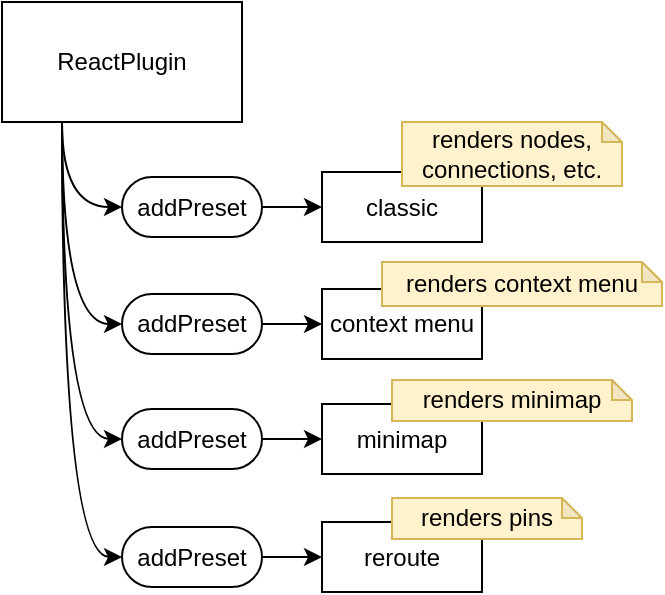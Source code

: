 <mxfile version="22.0.2" type="device">
  <diagram name="page-1" id="nTteX_-L-bd6lsjCAH_5">
    <mxGraphModel dx="1036" dy="606" grid="1" gridSize="10" guides="1" tooltips="1" connect="1" arrows="1" fold="1" page="1" pageScale="1" pageWidth="827" pageHeight="1169" math="0" shadow="0">
      <root>
        <mxCell id="0" />
        <mxCell id="1" parent="0" />
        <mxCell id="0EIq4OgII-BHYrVc7AHv-1" value="classic" style="rounded=0;whiteSpace=wrap;html=1;" parent="1" vertex="1">
          <mxGeometry x="180" y="110" width="80" height="35" as="geometry" />
        </mxCell>
        <mxCell id="fbfoZVHTcV8SbdVOBE8y-3" style="edgeStyle=orthogonalEdgeStyle;rounded=0;orthogonalLoop=1;jettySize=auto;html=1;exitX=0.25;exitY=1;exitDx=0;exitDy=0;entryX=0;entryY=0.5;entryDx=0;entryDy=0;curved=1;" edge="1" parent="1" source="z7vC7oLisWLh9jTTofFt-3" target="rceFUdOcMg6-CjwaC8J5-1">
          <mxGeometry relative="1" as="geometry" />
        </mxCell>
        <mxCell id="fbfoZVHTcV8SbdVOBE8y-16" style="edgeStyle=orthogonalEdgeStyle;rounded=0;orthogonalLoop=1;jettySize=auto;html=1;entryX=0;entryY=0.5;entryDx=0;entryDy=0;curved=1;exitX=0.25;exitY=1;exitDx=0;exitDy=0;" edge="1" parent="1" source="z7vC7oLisWLh9jTTofFt-3" target="fbfoZVHTcV8SbdVOBE8y-6">
          <mxGeometry relative="1" as="geometry" />
        </mxCell>
        <mxCell id="fbfoZVHTcV8SbdVOBE8y-17" style="edgeStyle=orthogonalEdgeStyle;rounded=0;orthogonalLoop=1;jettySize=auto;html=1;exitX=0.25;exitY=1;exitDx=0;exitDy=0;entryX=0;entryY=0.5;entryDx=0;entryDy=0;curved=1;" edge="1" parent="1" source="z7vC7oLisWLh9jTTofFt-3" target="fbfoZVHTcV8SbdVOBE8y-9">
          <mxGeometry relative="1" as="geometry" />
        </mxCell>
        <mxCell id="fbfoZVHTcV8SbdVOBE8y-27" style="edgeStyle=orthogonalEdgeStyle;rounded=0;orthogonalLoop=1;jettySize=auto;html=1;exitX=0.25;exitY=1;exitDx=0;exitDy=0;entryX=0;entryY=0.5;entryDx=0;entryDy=0;curved=1;" edge="1" parent="1" source="z7vC7oLisWLh9jTTofFt-3" target="fbfoZVHTcV8SbdVOBE8y-25">
          <mxGeometry relative="1" as="geometry" />
        </mxCell>
        <mxCell id="z7vC7oLisWLh9jTTofFt-3" value="ReactPlugin" style="rounded=0;whiteSpace=wrap;html=1;" parent="1" vertex="1">
          <mxGeometry x="20" y="25" width="120" height="60" as="geometry" />
        </mxCell>
        <mxCell id="fbfoZVHTcV8SbdVOBE8y-2" style="edgeStyle=orthogonalEdgeStyle;rounded=0;orthogonalLoop=1;jettySize=auto;html=1;exitX=1;exitY=0.5;exitDx=0;exitDy=0;entryX=0;entryY=0.5;entryDx=0;entryDy=0;" edge="1" parent="1" source="rceFUdOcMg6-CjwaC8J5-1" target="0EIq4OgII-BHYrVc7AHv-1">
          <mxGeometry relative="1" as="geometry" />
        </mxCell>
        <mxCell id="rceFUdOcMg6-CjwaC8J5-1" value="addPreset" style="rounded=1;whiteSpace=wrap;html=1;arcSize=50;" parent="1" vertex="1">
          <mxGeometry x="80" y="112.5" width="70" height="30" as="geometry" />
        </mxCell>
        <mxCell id="fbfoZVHTcV8SbdVOBE8y-4" value="context menu" style="rounded=0;whiteSpace=wrap;html=1;" vertex="1" parent="1">
          <mxGeometry x="180" y="168.5" width="80" height="35" as="geometry" />
        </mxCell>
        <mxCell id="fbfoZVHTcV8SbdVOBE8y-5" style="edgeStyle=orthogonalEdgeStyle;rounded=0;orthogonalLoop=1;jettySize=auto;html=1;exitX=1;exitY=0.5;exitDx=0;exitDy=0;entryX=0;entryY=0.5;entryDx=0;entryDy=0;" edge="1" parent="1" source="fbfoZVHTcV8SbdVOBE8y-6" target="fbfoZVHTcV8SbdVOBE8y-4">
          <mxGeometry relative="1" as="geometry" />
        </mxCell>
        <mxCell id="fbfoZVHTcV8SbdVOBE8y-6" value="addPreset" style="rounded=1;whiteSpace=wrap;html=1;arcSize=50;" vertex="1" parent="1">
          <mxGeometry x="80" y="171" width="70" height="30" as="geometry" />
        </mxCell>
        <mxCell id="fbfoZVHTcV8SbdVOBE8y-7" value="minimap" style="rounded=0;whiteSpace=wrap;html=1;" vertex="1" parent="1">
          <mxGeometry x="180" y="226" width="80" height="35" as="geometry" />
        </mxCell>
        <mxCell id="fbfoZVHTcV8SbdVOBE8y-8" style="edgeStyle=orthogonalEdgeStyle;rounded=0;orthogonalLoop=1;jettySize=auto;html=1;exitX=1;exitY=0.5;exitDx=0;exitDy=0;entryX=0;entryY=0.5;entryDx=0;entryDy=0;" edge="1" parent="1" source="fbfoZVHTcV8SbdVOBE8y-9" target="fbfoZVHTcV8SbdVOBE8y-7">
          <mxGeometry relative="1" as="geometry" />
        </mxCell>
        <mxCell id="fbfoZVHTcV8SbdVOBE8y-9" value="addPreset" style="rounded=1;whiteSpace=wrap;html=1;arcSize=50;" vertex="1" parent="1">
          <mxGeometry x="80" y="228.5" width="70" height="30" as="geometry" />
        </mxCell>
        <mxCell id="fbfoZVHTcV8SbdVOBE8y-20" value="renders nodes, connections, etc." style="shape=note;whiteSpace=wrap;html=1;backgroundOutline=1;darkOpacity=0.05;size=10;fillColor=#fff2cc;strokeColor=#d6b656;" vertex="1" parent="1">
          <mxGeometry x="220" y="85" width="110" height="32" as="geometry" />
        </mxCell>
        <mxCell id="fbfoZVHTcV8SbdVOBE8y-21" value="renders context menu" style="shape=note;whiteSpace=wrap;html=1;backgroundOutline=1;darkOpacity=0.05;size=10;fillColor=#fff2cc;strokeColor=#d6b656;" vertex="1" parent="1">
          <mxGeometry x="210" y="155" width="140" height="22" as="geometry" />
        </mxCell>
        <mxCell id="fbfoZVHTcV8SbdVOBE8y-22" value="renders minimap" style="shape=note;whiteSpace=wrap;html=1;backgroundOutline=1;darkOpacity=0.05;size=10;fillColor=#fff2cc;strokeColor=#d6b656;" vertex="1" parent="1">
          <mxGeometry x="215" y="214" width="120" height="20.5" as="geometry" />
        </mxCell>
        <mxCell id="fbfoZVHTcV8SbdVOBE8y-23" value="reroute" style="rounded=0;whiteSpace=wrap;html=1;" vertex="1" parent="1">
          <mxGeometry x="180" y="285" width="80" height="35" as="geometry" />
        </mxCell>
        <mxCell id="fbfoZVHTcV8SbdVOBE8y-24" style="edgeStyle=orthogonalEdgeStyle;rounded=0;orthogonalLoop=1;jettySize=auto;html=1;exitX=1;exitY=0.5;exitDx=0;exitDy=0;entryX=0;entryY=0.5;entryDx=0;entryDy=0;" edge="1" parent="1" source="fbfoZVHTcV8SbdVOBE8y-25" target="fbfoZVHTcV8SbdVOBE8y-23">
          <mxGeometry relative="1" as="geometry" />
        </mxCell>
        <mxCell id="fbfoZVHTcV8SbdVOBE8y-25" value="addPreset" style="rounded=1;whiteSpace=wrap;html=1;arcSize=50;" vertex="1" parent="1">
          <mxGeometry x="80" y="287.5" width="70" height="30" as="geometry" />
        </mxCell>
        <mxCell id="fbfoZVHTcV8SbdVOBE8y-26" value="renders pins" style="shape=note;whiteSpace=wrap;html=1;backgroundOutline=1;darkOpacity=0.05;size=10;fillColor=#fff2cc;strokeColor=#d6b656;" vertex="1" parent="1">
          <mxGeometry x="215" y="273" width="95" height="20.5" as="geometry" />
        </mxCell>
      </root>
    </mxGraphModel>
  </diagram>
</mxfile>

